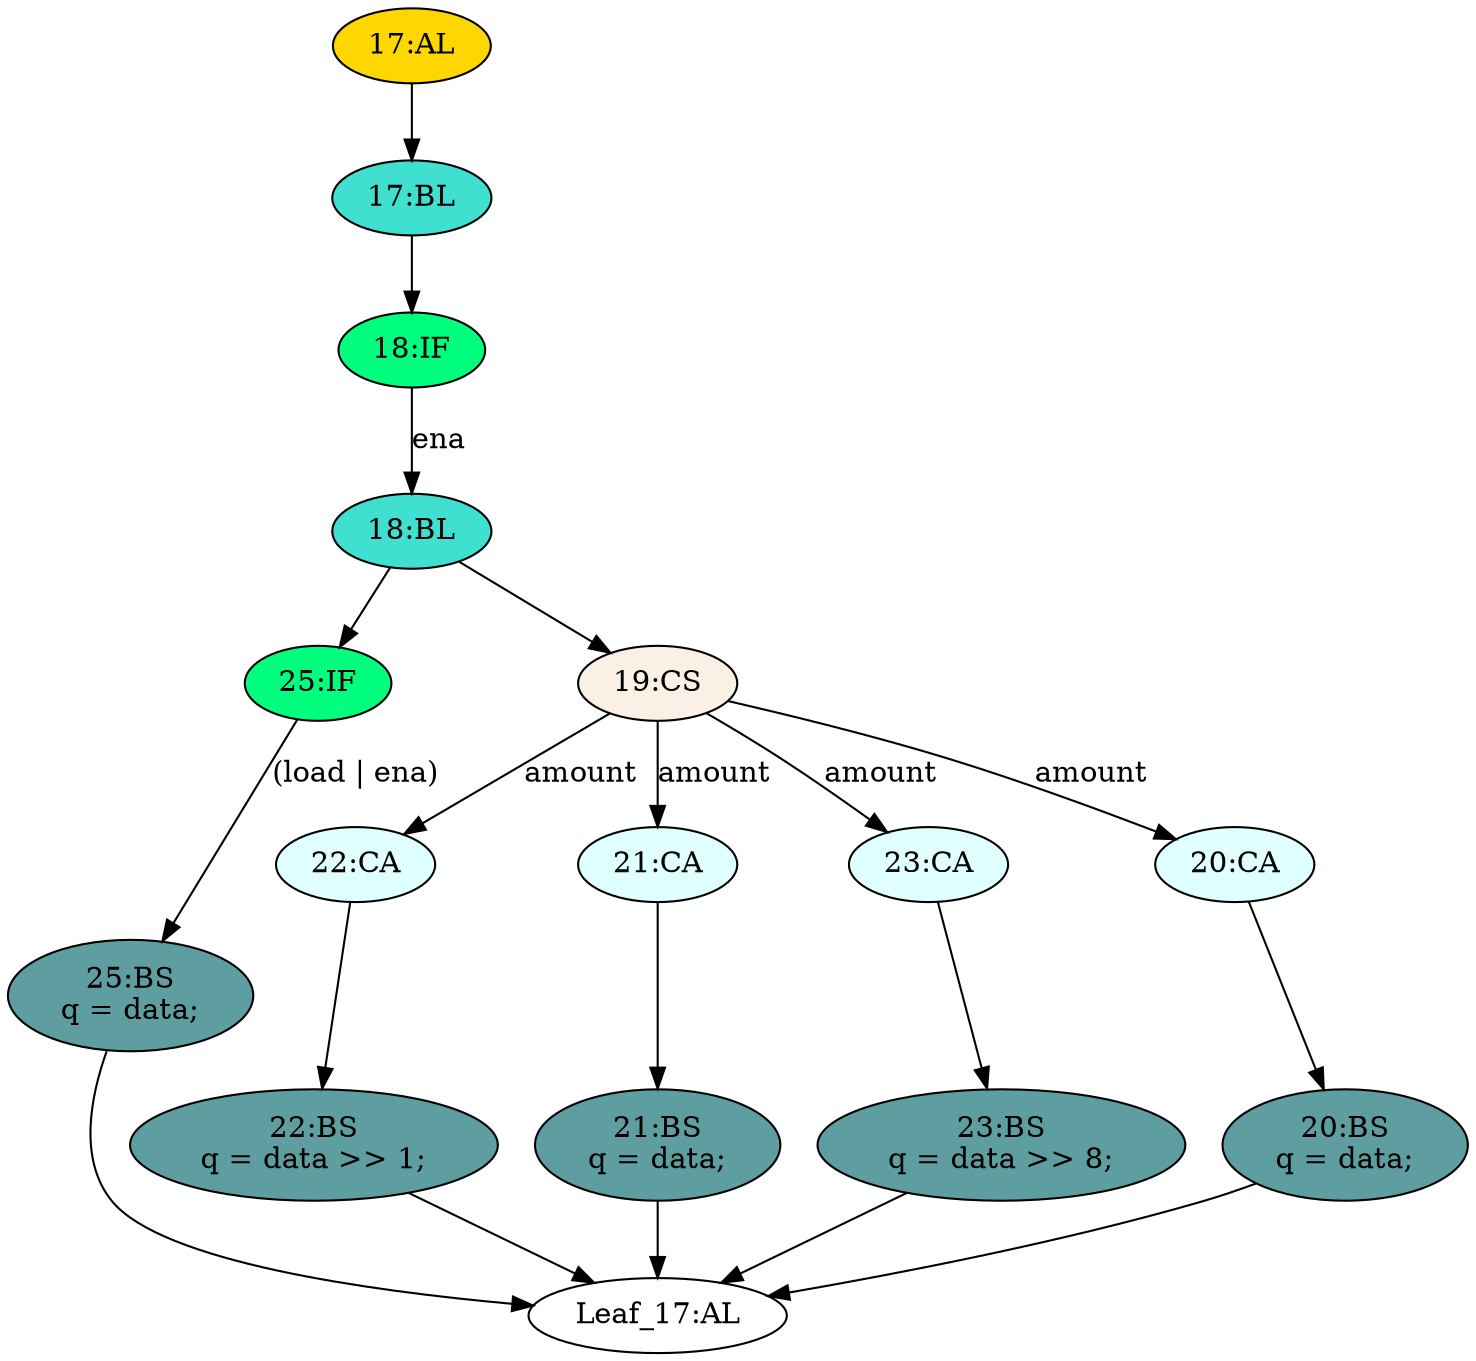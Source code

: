 strict digraph "" {
	node [label="\N"];
	"17:AL"	[ast="<pyverilog.vparser.ast.Always object at 0x7f3165574ad0>",
		clk_sens=True,
		fillcolor=gold,
		label="17:AL",
		sens="['clk']",
		statements="[]",
		style=filled,
		typ=Always,
		use_var="['load', 'ena', 'amount', 'data']"];
	"17:BL"	[ast="<pyverilog.vparser.ast.Block object at 0x7f3165574c90>",
		fillcolor=turquoise,
		label="17:BL",
		statements="[]",
		style=filled,
		typ=Block];
	"17:AL" -> "17:BL"	[cond="[]",
		lineno=None];
	"23:BS"	[ast="<pyverilog.vparser.ast.BlockingSubstitution object at 0x7f31655405d0>",
		fillcolor=cadetblue,
		label="23:BS
q = data >> 8;",
		statements="[<pyverilog.vparser.ast.BlockingSubstitution object at 0x7f31655405d0>]",
		style=filled,
		typ=BlockingSubstitution];
	"Leaf_17:AL"	[def_var="['q']",
		label="Leaf_17:AL"];
	"23:BS" -> "Leaf_17:AL"	[cond="[]",
		lineno=None];
	"18:IF"	[ast="<pyverilog.vparser.ast.IfStatement object at 0x7f3165574cd0>",
		fillcolor=springgreen,
		label="18:IF",
		statements="[]",
		style=filled,
		typ=IfStatement];
	"18:BL"	[ast="<pyverilog.vparser.ast.Block object at 0x7f3165574d90>",
		fillcolor=turquoise,
		label="18:BL",
		statements="[]",
		style=filled,
		typ=Block];
	"18:IF" -> "18:BL"	[cond="['ena']",
		label=ena,
		lineno=18];
	"25:BS"	[ast="<pyverilog.vparser.ast.BlockingSubstitution object at 0x7f3165540810>",
		fillcolor=cadetblue,
		label="25:BS
q = data;",
		statements="[<pyverilog.vparser.ast.BlockingSubstitution object at 0x7f3165540810>]",
		style=filled,
		typ=BlockingSubstitution];
	"25:BS" -> "Leaf_17:AL"	[cond="[]",
		lineno=None];
	"17:BL" -> "18:IF"	[cond="[]",
		lineno=None];
	"22:CA"	[ast="<pyverilog.vparser.ast.Case object at 0x7f31655402d0>",
		fillcolor=lightcyan,
		label="22:CA",
		statements="[]",
		style=filled,
		typ=Case];
	"22:BS"	[ast="<pyverilog.vparser.ast.BlockingSubstitution object at 0x7f3165540350>",
		fillcolor=cadetblue,
		label="22:BS
q = data >> 1;",
		statements="[<pyverilog.vparser.ast.BlockingSubstitution object at 0x7f3165540350>]",
		style=filled,
		typ=BlockingSubstitution];
	"22:CA" -> "22:BS"	[cond="[]",
		lineno=None];
	"21:CA"	[ast="<pyverilog.vparser.ast.Case object at 0x7f31655400d0>",
		fillcolor=lightcyan,
		label="21:CA",
		statements="[]",
		style=filled,
		typ=Case];
	"21:BS"	[ast="<pyverilog.vparser.ast.BlockingSubstitution object at 0x7f3165540150>",
		fillcolor=cadetblue,
		label="21:BS
q = data;",
		statements="[<pyverilog.vparser.ast.BlockingSubstitution object at 0x7f3165540150>]",
		style=filled,
		typ=BlockingSubstitution];
	"21:CA" -> "21:BS"	[cond="[]",
		lineno=None];
	"23:CA"	[ast="<pyverilog.vparser.ast.Case object at 0x7f3165540550>",
		fillcolor=lightcyan,
		label="23:CA",
		statements="[]",
		style=filled,
		typ=Case];
	"23:CA" -> "23:BS"	[cond="[]",
		lineno=None];
	"25:IF"	[ast="<pyverilog.vparser.ast.IfStatement object at 0x7f31655407d0>",
		fillcolor=springgreen,
		label="25:IF",
		statements="[]",
		style=filled,
		typ=IfStatement];
	"18:BL" -> "25:IF"	[cond="[]",
		lineno=None];
	"19:CS"	[ast="<pyverilog.vparser.ast.CaseStatement object at 0x7f3165574dd0>",
		fillcolor=linen,
		label="19:CS",
		statements="[]",
		style=filled,
		typ=CaseStatement];
	"18:BL" -> "19:CS"	[cond="[]",
		lineno=None];
	"25:IF" -> "25:BS"	[cond="['load', 'ena']",
		label="(load | ena)",
		lineno=25];
	"20:CA"	[ast="<pyverilog.vparser.ast.Case object at 0x7f3165574e90>",
		fillcolor=lightcyan,
		label="20:CA",
		statements="[]",
		style=filled,
		typ=Case];
	"20:BS"	[ast="<pyverilog.vparser.ast.BlockingSubstitution object at 0x7f3165574f10>",
		fillcolor=cadetblue,
		label="20:BS
q = data;",
		statements="[<pyverilog.vparser.ast.BlockingSubstitution object at 0x7f3165574f10>]",
		style=filled,
		typ=BlockingSubstitution];
	"20:CA" -> "20:BS"	[cond="[]",
		lineno=None];
	"22:BS" -> "Leaf_17:AL"	[cond="[]",
		lineno=None];
	"20:BS" -> "Leaf_17:AL"	[cond="[]",
		lineno=None];
	"19:CS" -> "22:CA"	[cond="['amount']",
		label=amount,
		lineno=19];
	"19:CS" -> "21:CA"	[cond="['amount']",
		label=amount,
		lineno=19];
	"19:CS" -> "23:CA"	[cond="['amount']",
		label=amount,
		lineno=19];
	"19:CS" -> "20:CA"	[cond="['amount']",
		label=amount,
		lineno=19];
	"21:BS" -> "Leaf_17:AL"	[cond="[]",
		lineno=None];
}
